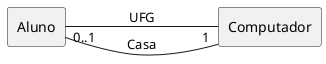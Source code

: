 @startuml mod07ima18
rectangle "Aluno" as al
rectangle "Computador" as co
left to right direction
al "0..1"---"1" co : UFG
al --- co : Casa
@enduml